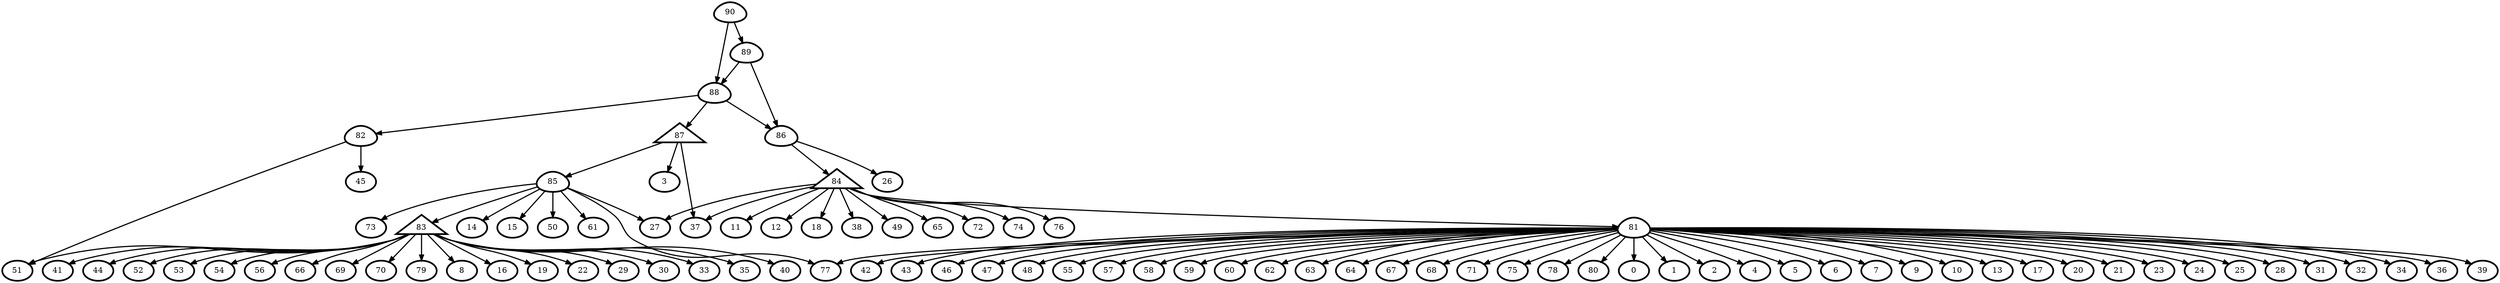 digraph G {
    0 [penwidth=3,label="0"]
    1 [penwidth=3,label="1"]
    2 [penwidth=3,label="2"]
    3 [penwidth=3,label="3"]
    4 [penwidth=3,label="4"]
    5 [penwidth=3,label="5"]
    6 [penwidth=3,label="6"]
    7 [penwidth=3,label="7"]
    8 [penwidth=3,label="8"]
    9 [penwidth=3,label="9"]
    10 [penwidth=3,label="10"]
    11 [penwidth=3,label="11"]
    12 [penwidth=3,label="12"]
    13 [penwidth=3,label="13"]
    14 [penwidth=3,label="14"]
    15 [penwidth=3,label="15"]
    16 [penwidth=3,label="16"]
    17 [penwidth=3,label="17"]
    18 [penwidth=3,label="18"]
    19 [penwidth=3,label="19"]
    20 [penwidth=3,label="20"]
    21 [penwidth=3,label="21"]
    22 [penwidth=3,label="22"]
    23 [penwidth=3,label="23"]
    24 [penwidth=3,label="24"]
    25 [penwidth=3,label="25"]
    26 [penwidth=3,label="26"]
    27 [penwidth=3,label="27"]
    28 [penwidth=3,label="28"]
    29 [penwidth=3,label="29"]
    30 [penwidth=3,label="30"]
    31 [penwidth=3,label="31"]
    32 [penwidth=3,label="32"]
    33 [penwidth=3,label="33"]
    34 [penwidth=3,label="34"]
    35 [penwidth=3,label="35"]
    36 [penwidth=3,label="36"]
    37 [penwidth=3,label="37"]
    38 [penwidth=3,label="38"]
    39 [penwidth=3,label="39"]
    40 [penwidth=3,label="40"]
    41 [penwidth=3,label="41"]
    42 [penwidth=3,label="42"]
    43 [penwidth=3,label="43"]
    44 [penwidth=3,label="44"]
    45 [penwidth=3,label="45"]
    46 [penwidth=3,label="46"]
    47 [penwidth=3,label="47"]
    48 [penwidth=3,label="48"]
    49 [penwidth=3,label="49"]
    50 [penwidth=3,label="50"]
    51 [penwidth=3,label="51"]
    52 [penwidth=3,label="52"]
    53 [penwidth=3,label="53"]
    54 [penwidth=3,label="54"]
    55 [penwidth=3,label="55"]
    56 [penwidth=3,label="56"]
    57 [penwidth=3,label="57"]
    58 [penwidth=3,label="58"]
    59 [penwidth=3,label="59"]
    60 [penwidth=3,label="60"]
    61 [penwidth=3,label="61"]
    62 [penwidth=3,label="62"]
    63 [penwidth=3,label="63"]
    64 [penwidth=3,label="64"]
    65 [penwidth=3,label="65"]
    66 [penwidth=3,label="66"]
    67 [penwidth=3,label="67"]
    68 [penwidth=3,label="68"]
    69 [penwidth=3,label="69"]
    70 [penwidth=3,label="70"]
    71 [penwidth=3,label="71"]
    72 [penwidth=3,label="72"]
    73 [penwidth=3,label="73"]
    74 [penwidth=3,label="74"]
    75 [penwidth=3,label="75"]
    76 [penwidth=3,label="76"]
    77 [penwidth=3,label="77"]
    78 [penwidth=3,label="78"]
    79 [penwidth=3,label="79"]
    80 [penwidth=3,label="80"]
    81 [penwidth=3,label="81",shape = "egg"]
    82 [penwidth=3,label="82",shape = "egg"]
    83 [penwidth=3,label="85",shape = "egg"]
    84 [penwidth=3,label="86",shape = "egg"]
    85 [penwidth=3,label="88",shape = "egg"]
    86 [penwidth=3,label="89",shape = "egg"]
    87 [penwidth=3,label="83",shape = "triangle"]
    88 [penwidth=3,label="84",shape = "triangle"]
    89 [penwidth=3,label="87",shape = "triangle"]
    90 [penwidth=3,label="90",shape = "egg"]

    81 -> 77 [penwidth=2]
    81 -> 32 [penwidth=2]
    81 -> 6 [penwidth=2]
    81 -> 0 [penwidth=2]
    81 -> 57 [penwidth=2]
    81 -> 20 [penwidth=2]
    81 -> 5 [penwidth=2]
    81 -> 36 [penwidth=2]
    81 -> 24 [penwidth=2]
    81 -> 23 [penwidth=2]
    81 -> 1 [penwidth=2]
    81 -> 34 [penwidth=2]
    81 -> 62 [penwidth=2]
    81 -> 59 [penwidth=2]
    81 -> 48 [penwidth=2]
    81 -> 63 [penwidth=2]
    81 -> 42 [penwidth=2]
    81 -> 68 [penwidth=2]
    81 -> 7 [penwidth=2]
    81 -> 55 [penwidth=2]
    81 -> 67 [penwidth=2]
    81 -> 39 [penwidth=2]
    81 -> 4 [penwidth=2]
    81 -> 64 [penwidth=2]
    81 -> 75 [penwidth=2]
    81 -> 43 [penwidth=2]
    81 -> 13 [penwidth=2]
    81 -> 78 [penwidth=2]
    81 -> 58 [penwidth=2]
    81 -> 10 [penwidth=2]
    81 -> 21 [penwidth=2]
    81 -> 71 [penwidth=2]
    81 -> 47 [penwidth=2]
    81 -> 28 [penwidth=2]
    81 -> 2 [penwidth=2]
    81 -> 9 [penwidth=2]
    81 -> 31 [penwidth=2]
    81 -> 80 [penwidth=2]
    81 -> 46 [penwidth=2]
    81 -> 25 [penwidth=2]
    81 -> 17 [penwidth=2]
    81 -> 60 [penwidth=2]
    82 -> 45 [penwidth=2]
    82 -> 51 [penwidth=2]
    87 -> 35 [penwidth=2]
    87 -> 30 [penwidth=2]
    87 -> 33 [penwidth=2]
    87 -> 53 [penwidth=2]
    87 -> 16 [penwidth=2]
    87 -> 8 [penwidth=2]
    87 -> 54 [penwidth=2]
    87 -> 51 [penwidth=2]
    87 -> 41 [penwidth=2]
    87 -> 40 [penwidth=2]
    87 -> 66 [penwidth=2]
    87 -> 52 [penwidth=2]
    87 -> 69 [penwidth=2]
    87 -> 22 [penwidth=2]
    87 -> 56 [penwidth=2]
    87 -> 19 [penwidth=2]
    87 -> 70 [penwidth=2]
    87 -> 29 [penwidth=2]
    87 -> 79 [penwidth=2]
    87 -> 44 [penwidth=2]
    88 -> 65 [penwidth=2]
    88 -> 18 [penwidth=2]
    88 -> 49 [penwidth=2]
    88 -> 81 [penwidth=2]
    88 -> 72 [penwidth=2]
    88 -> 37 [penwidth=2]
    88 -> 11 [penwidth=2]
    88 -> 76 [penwidth=2]
    88 -> 27 [penwidth=2]
    88 -> 38 [penwidth=2]
    88 -> 74 [penwidth=2]
    88 -> 12 [penwidth=2]
    83 -> 50 [penwidth=2]
    83 -> 77 [penwidth=2]
    83 -> 15 [penwidth=2]
    83 -> 61 [penwidth=2]
    83 -> 27 [penwidth=2]
    83 -> 73 [penwidth=2]
    83 -> 14 [penwidth=2]
    83 -> 87 [penwidth=2]
    84 -> 88 [penwidth=2]
    84 -> 26 [penwidth=2]
    89 -> 37 [penwidth=2]
    89 -> 83 [penwidth=2]
    89 -> 3 [penwidth=2]
    85 -> 89 [penwidth=2]
    85 -> 82 [penwidth=2]
    85 -> 84 [penwidth=2]
    86 -> 85 [penwidth=2]
    86 -> 84 [penwidth=2]
    90 -> 85 [penwidth=2]
    90 -> 86 [penwidth=2]
}